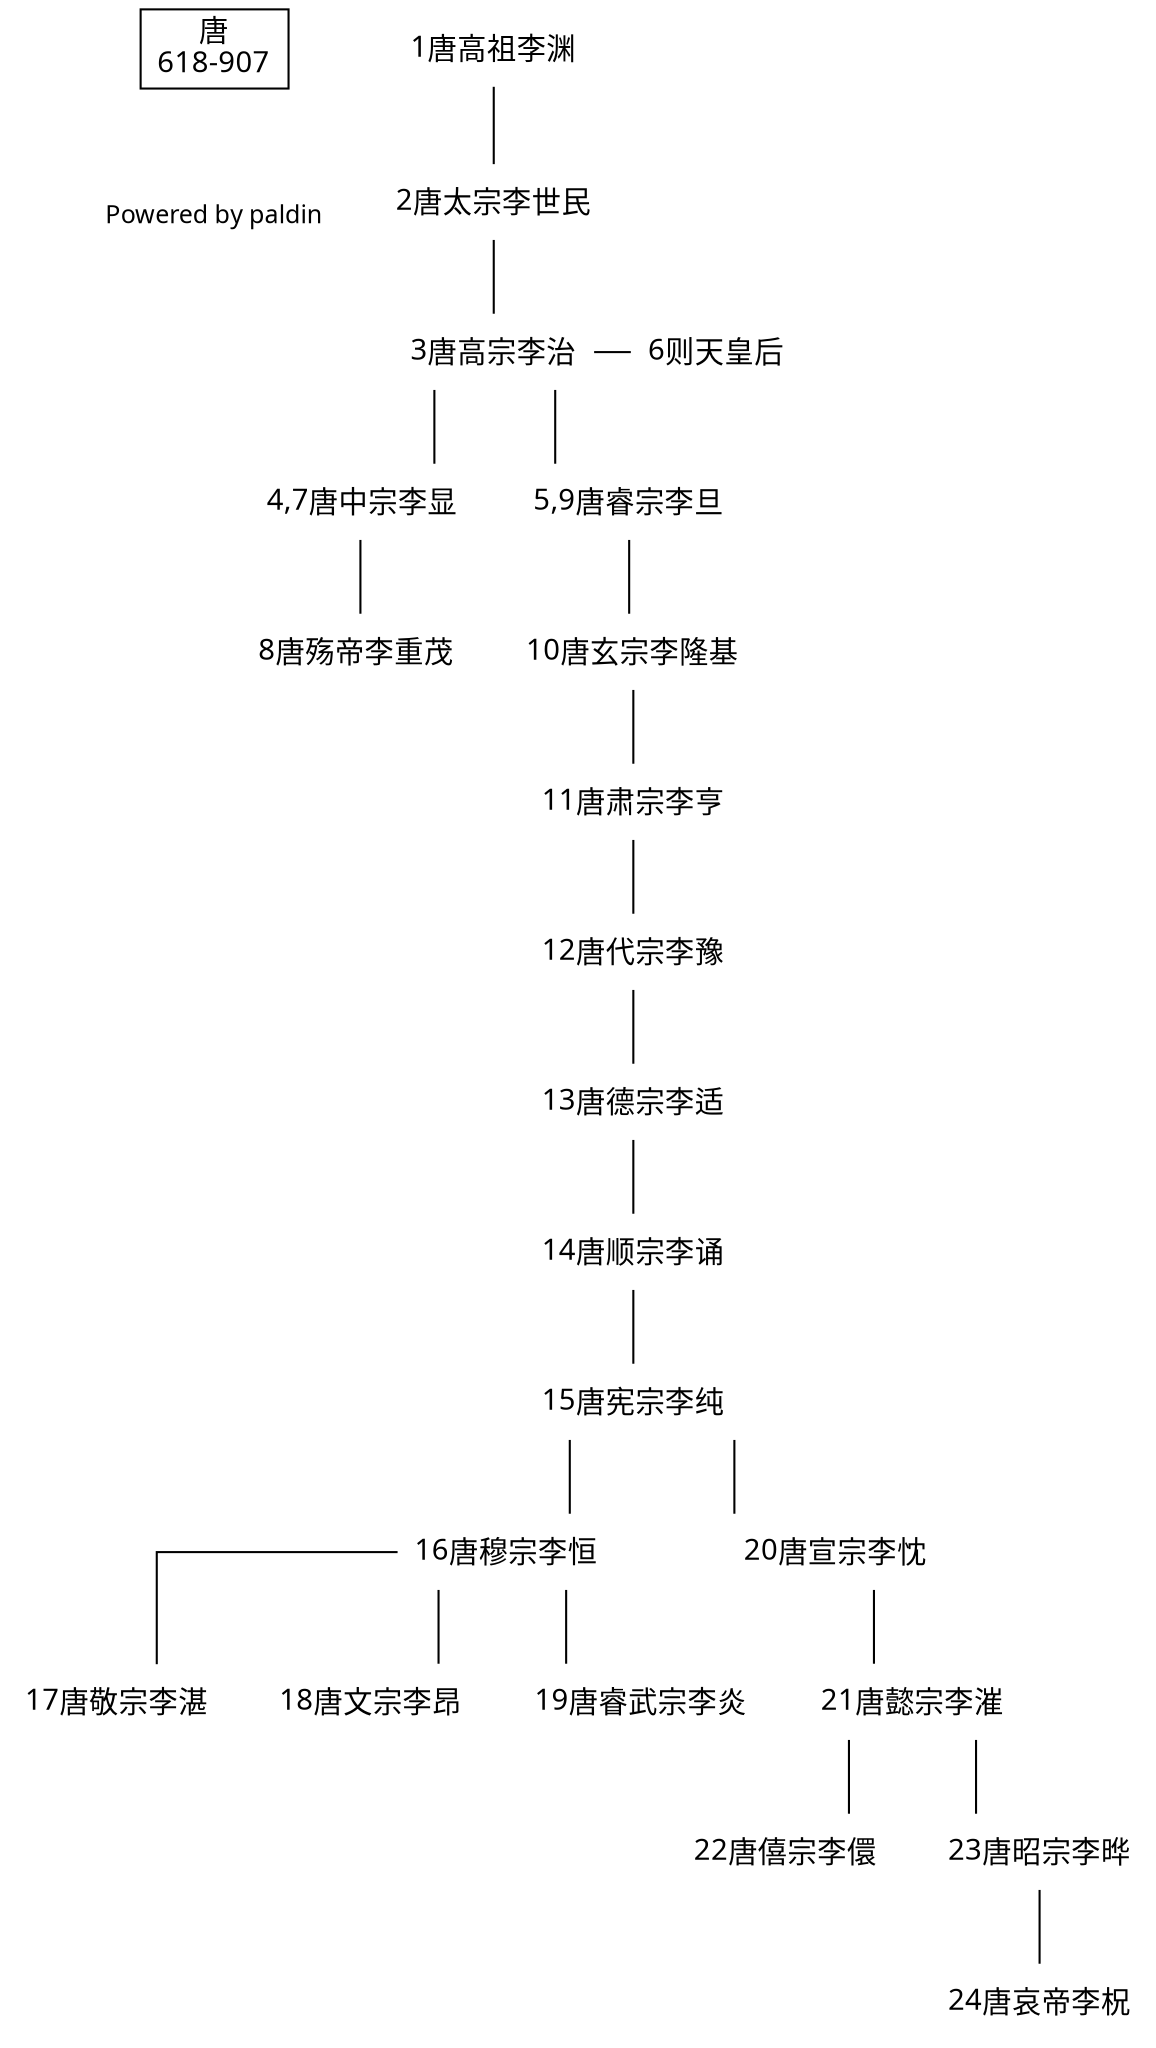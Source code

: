digraph g {
	edge [dir=none];
	node [shape=rect];
	graph [ splines="ortho"; dpi = 300 ];
	graph [fontname="SimHei"];
	node [shape=plaintext, fontname="SimHei"];
	rankdir="TB";

    struct3->copyright[style=invis]; 
    struct3[label="唐\n618-907",shape=record];
    copyright[label="\nPowered by paldin";fontsize = 12;shape=rect;shape=plaintext]

    gaozu->taizong;
    taizong->gaozong;
    gaozong->zetian;
    gaozong->zhongzong;
    gaozong->ruizong;
    {rank=same; gaozong;zetian};
    zhongzong->shangdi;
    ruizong->xuanzong;
    xuanzong->suzong;
    suzong->daizong;
    daizong->dezong;
    dezong->shunzong;
    shunzong->xianzong;
    xianzong->muzong;
    xianzong->xuan1zong;
    muzong->jingzong;
    muzong->wenzong;
    muzong->wuzong;
    xuan1zong->yizong;
    yizong->xizong;
    yizong->zhaozong;
    zhaozong->aidi;

	gaozu[label="1唐高祖李渊"];
	taizong[label="2唐太宗李世民"];
	gaozong[label="3唐高宗李治"];
	zetian[label="6则天皇后"];
	zhongzong[label="4,7唐中宗李显"];
	shangdi[label="8唐殇帝李重茂"];
	ruizong[label="5,9唐睿宗李旦"];
	xuanzong[label="10唐玄宗李隆基"];
	suzong[label="11唐肃宗李亨"];
	daizong[label="12唐代宗李豫"];
	dezong[label="13唐德宗李适"];
	shunzong[label="14唐顺宗李诵"];
	xianzong[label="15唐宪宗李纯"];
	muzong[label="16唐穆宗李恒"];
	jingzong[label="17唐敬宗李湛"];
	xuan1zong[label="20唐宣宗李忱"];
	wenzong[label="18唐文宗李昂"];
	wuzong[label="19唐睿武宗李炎"];
	yizong[label="21唐懿宗李漼"];
	xizong[label="22唐僖宗李儇"];
	zhaozong[label="23唐昭宗李晔"];
	aidi[label="24唐哀帝李柷"];
}
